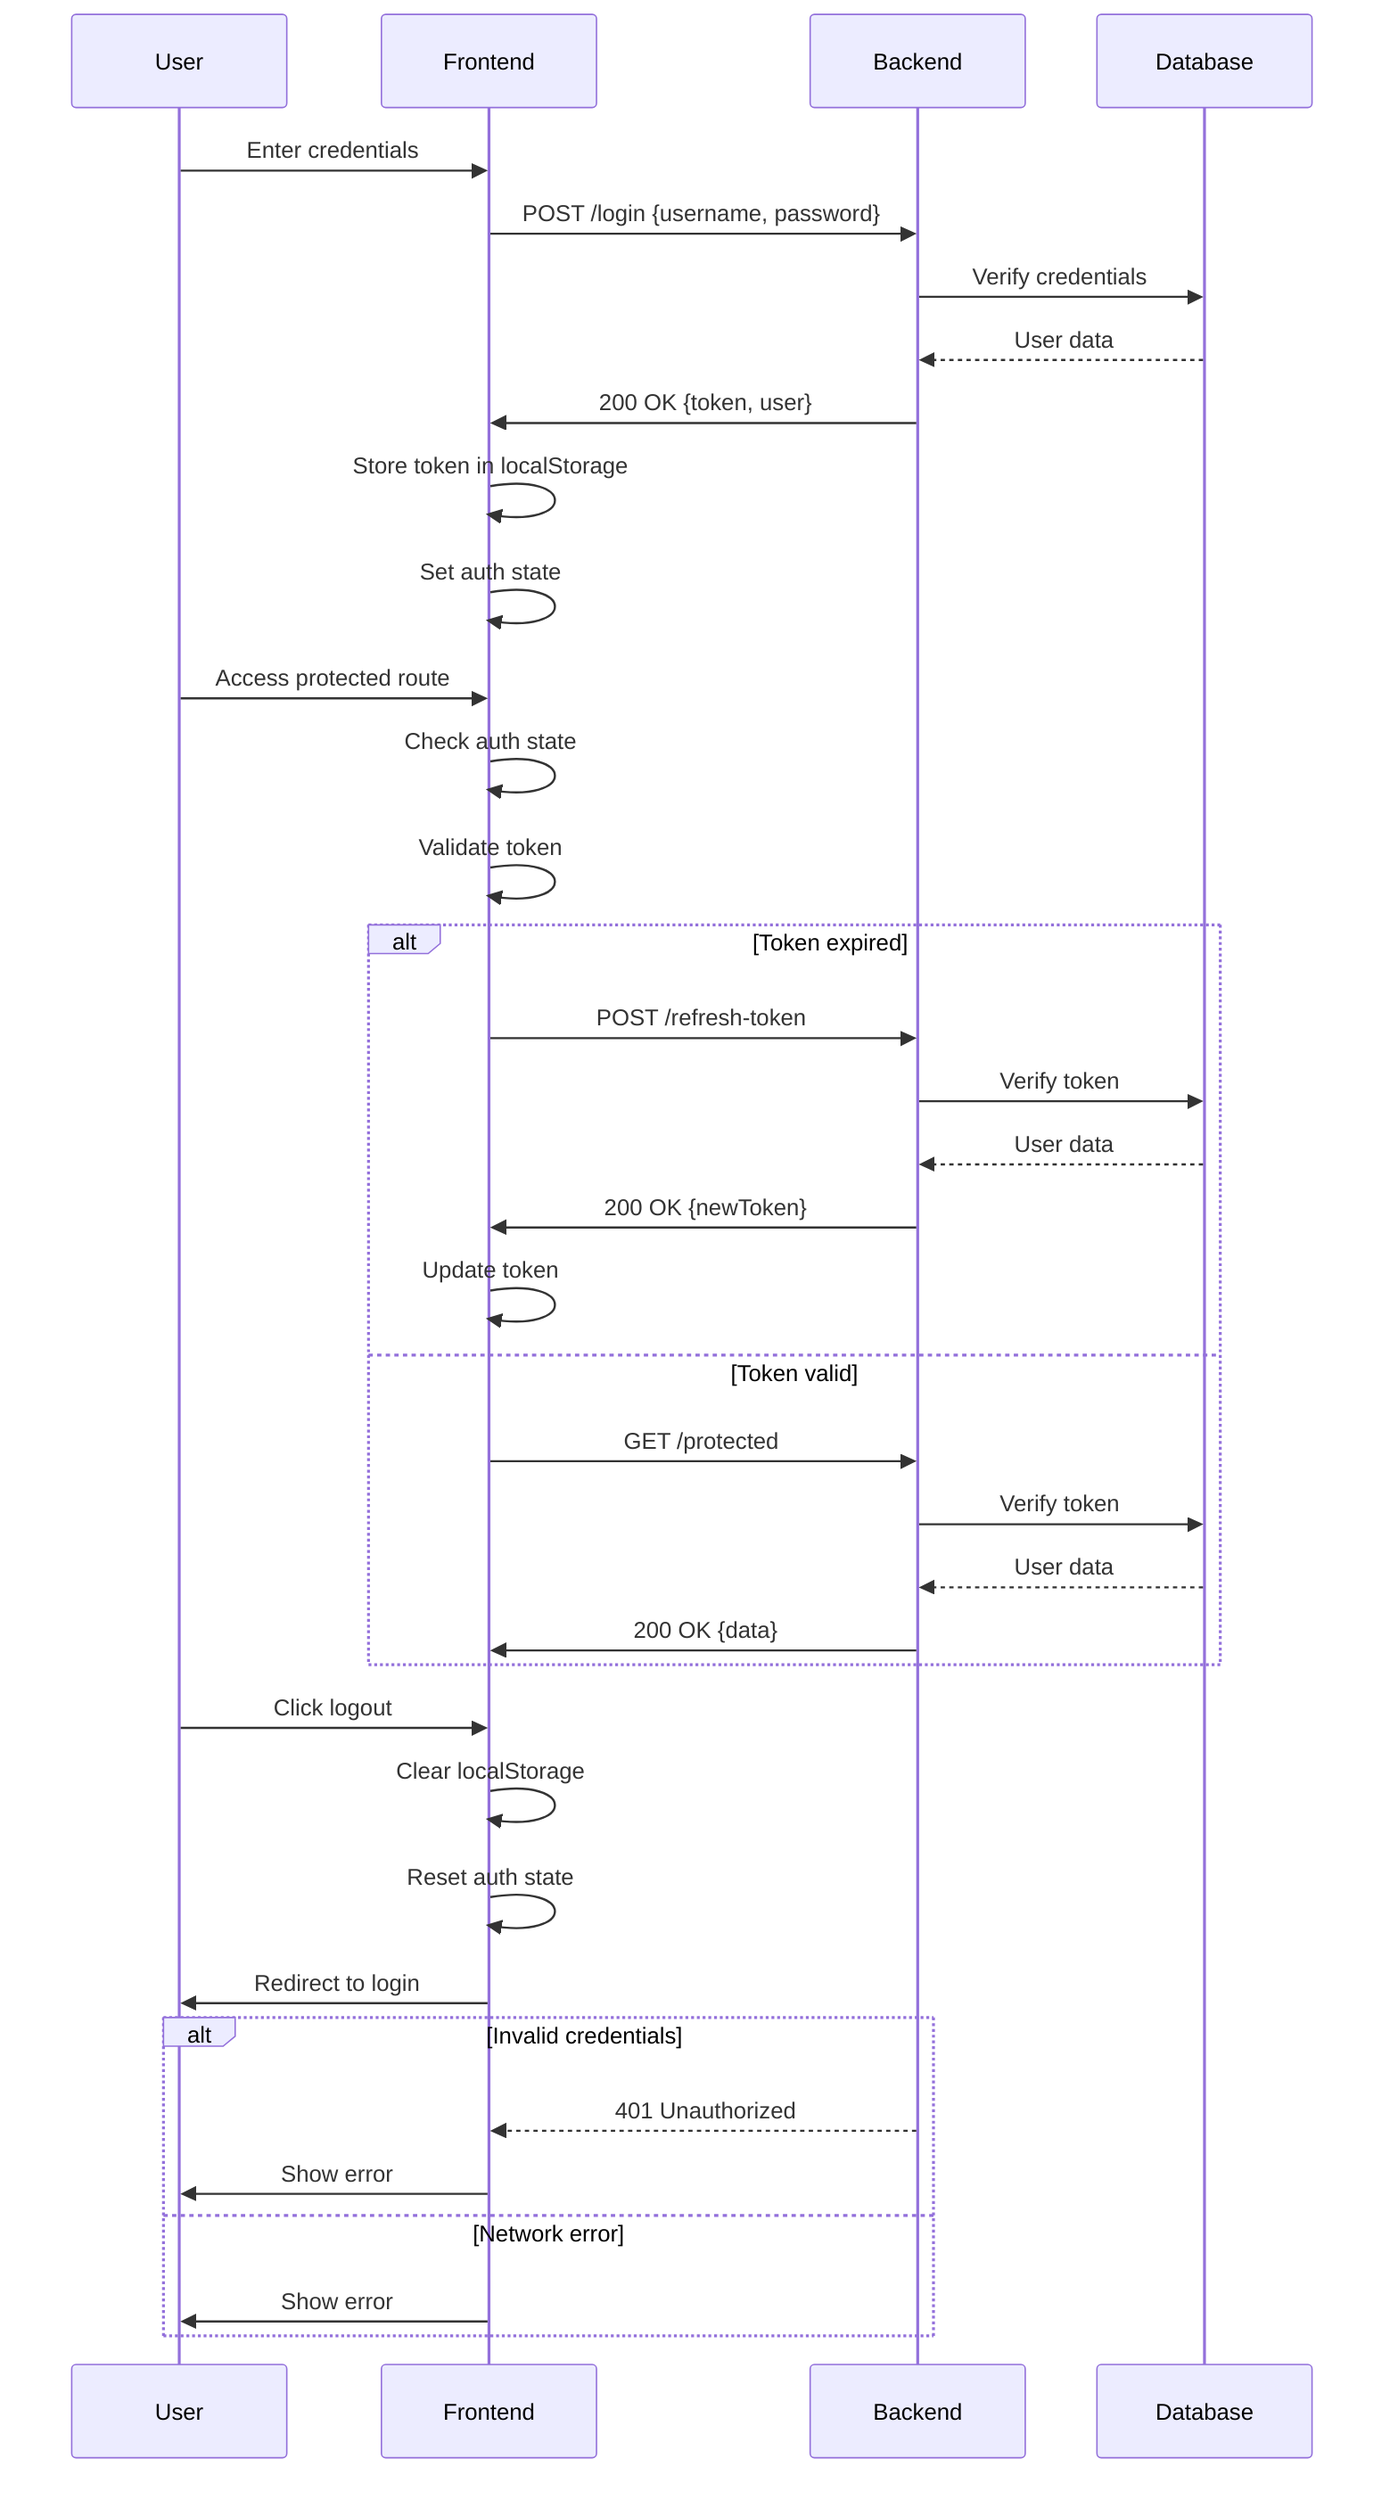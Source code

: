 sequenceDiagram
    participant User
    participant Frontend
    participant Backend
    participant Database

    %% Login Flow
    User->>Frontend: Enter credentials
    Frontend->>Backend: POST /login {username, password}
    Backend->>Database: Verify credentials
    Database-->>Backend: User data
    Backend->>Frontend: 200 OK {token, user}
    Frontend->>Frontend: Store token in localStorage
    Frontend->>Frontend: Set auth state

    %% Protected Route Access
    User->>Frontend: Access protected route
    Frontend->>Frontend: Check auth state
    Frontend->>Frontend: Validate token
    alt Token expired
        Frontend->>Backend: POST /refresh-token
        Backend->>Database: Verify token
        Database-->>Backend: User data
        Backend->>Frontend: 200 OK {newToken}
        Frontend->>Frontend: Update token
    else Token valid
        Frontend->>Backend: GET /protected
        Backend->>Database: Verify token
        Database-->>Backend: User data
        Backend->>Frontend: 200 OK {data}
    end

    %% Logout Flow
    User->>Frontend: Click logout
    Frontend->>Frontend: Clear localStorage
    Frontend->>Frontend: Reset auth state
    Frontend->>User: Redirect to login

    %% Error Handling
    alt Invalid credentials
        Backend-->>Frontend: 401 Unauthorized
        Frontend->>User: Show error
    else Network error
        Frontend->>User: Show error
    end
